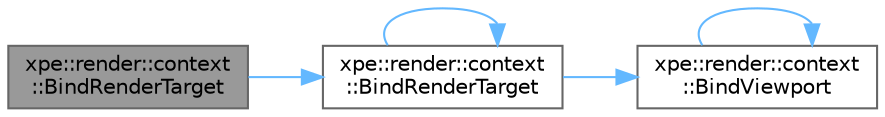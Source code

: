 digraph "xpe::render::context::BindRenderTarget"
{
 // LATEX_PDF_SIZE
  bgcolor="transparent";
  edge [fontname=Helvetica,fontsize=10,labelfontname=Helvetica,labelfontsize=10];
  node [fontname=Helvetica,fontsize=10,shape=box,height=0.2,width=0.4];
  rankdir="LR";
  Node1 [id="Node000001",label="xpe::render::context\l::BindRenderTarget",height=0.2,width=0.4,color="gray40", fillcolor="grey60", style="filled", fontcolor="black",tooltip=" "];
  Node1 -> Node2 [id="edge9_Node000001_Node000002",color="steelblue1",style="solid",tooltip=" "];
  Node2 [id="Node000002",label="xpe::render::context\l::BindRenderTarget",height=0.2,width=0.4,color="grey40", fillcolor="white", style="filled",URL="$namespacexpe_1_1render_1_1context.html#a1b599623aad5a454a34697cec5c79143",tooltip=" "];
  Node2 -> Node2 [id="edge10_Node000002_Node000002",color="steelblue1",style="solid",tooltip=" "];
  Node2 -> Node3 [id="edge11_Node000002_Node000003",color="steelblue1",style="solid",tooltip=" "];
  Node3 [id="Node000003",label="xpe::render::context\l::BindViewport",height=0.2,width=0.4,color="grey40", fillcolor="white", style="filled",URL="$namespacexpe_1_1render_1_1context.html#ac1f962f18310ff6fb469319eca866c5f",tooltip=" "];
  Node3 -> Node3 [id="edge12_Node000003_Node000003",color="steelblue1",style="solid",tooltip=" "];
}
